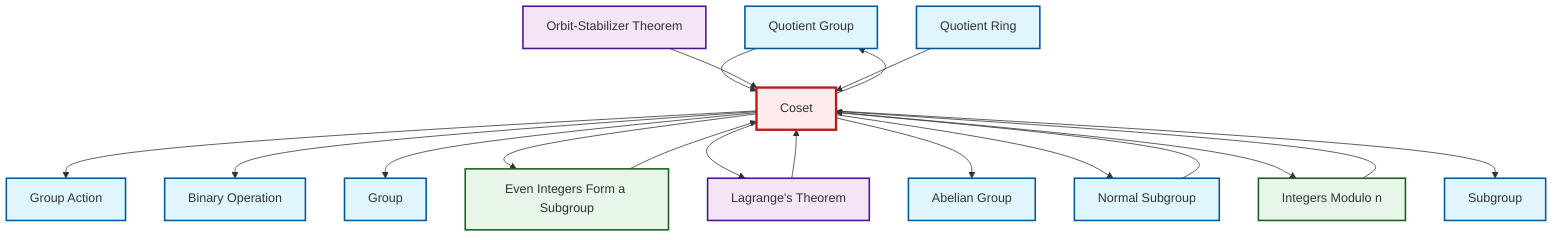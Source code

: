 graph TD
    classDef definition fill:#e1f5fe,stroke:#01579b,stroke-width:2px
    classDef theorem fill:#f3e5f5,stroke:#4a148c,stroke-width:2px
    classDef axiom fill:#fff3e0,stroke:#e65100,stroke-width:2px
    classDef example fill:#e8f5e9,stroke:#1b5e20,stroke-width:2px
    classDef current fill:#ffebee,stroke:#b71c1c,stroke-width:3px
    def-quotient-group["Quotient Group"]:::definition
    thm-orbit-stabilizer["Orbit-Stabilizer Theorem"]:::theorem
    ex-quotient-integers-mod-n["Integers Modulo n"]:::example
    def-group["Group"]:::definition
    def-binary-operation["Binary Operation"]:::definition
    thm-lagrange["Lagrange's Theorem"]:::theorem
    def-group-action["Group Action"]:::definition
    def-coset["Coset"]:::definition
    def-abelian-group["Abelian Group"]:::definition
    def-normal-subgroup["Normal Subgroup"]:::definition
    def-quotient-ring["Quotient Ring"]:::definition
    ex-even-integers-subgroup["Even Integers Form a Subgroup"]:::example
    def-subgroup["Subgroup"]:::definition
    ex-quotient-integers-mod-n --> def-coset
    def-quotient-group --> def-coset
    def-coset --> def-group-action
    thm-orbit-stabilizer --> def-coset
    def-coset --> def-binary-operation
    ex-even-integers-subgroup --> def-coset
    def-coset --> def-group
    def-coset --> ex-even-integers-subgroup
    def-coset --> thm-lagrange
    def-coset --> def-abelian-group
    def-quotient-ring --> def-coset
    thm-lagrange --> def-coset
    def-normal-subgroup --> def-coset
    def-coset --> def-normal-subgroup
    def-coset --> ex-quotient-integers-mod-n
    def-coset --> def-quotient-group
    def-coset --> def-subgroup
    class def-coset current
